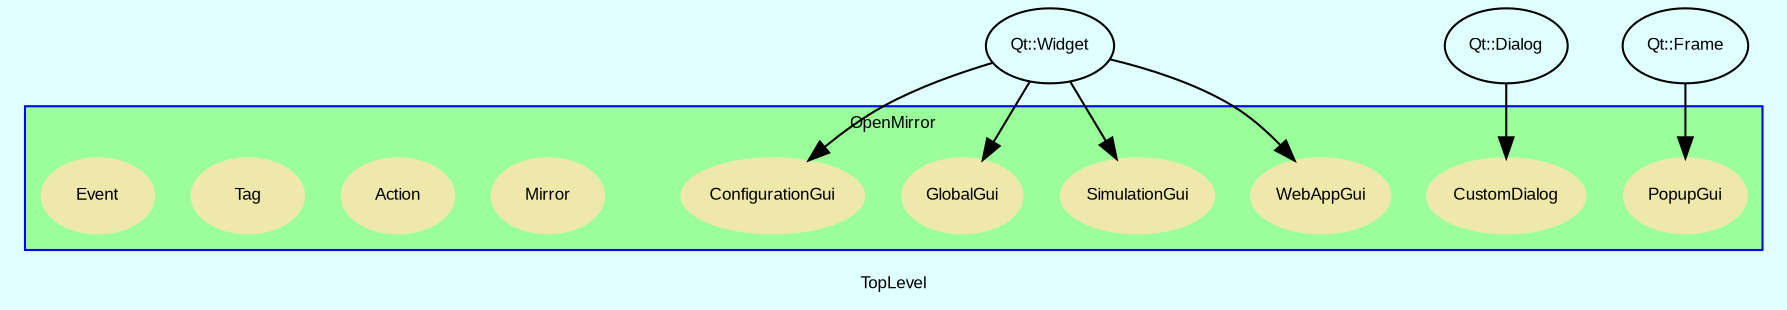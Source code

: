 digraph TopLevel {
    label = "TopLevel"
    compound = true
    fontname = Arial
    fontsize = 8
    bgcolor = lightcyan1
    node [
        color = black,
        fontname = Arial,
        fontsize = 8
    ]

    Qt__Widget [
        URL = "classes/Qt/Widget.html",
        label = "Qt::Widget"
    ]

    Qt__Widget -> OpenMirror__SimulationGui [

    ]

    Qt__Widget -> OpenMirror__GlobalGui [

    ]

    Qt__Dialog [
        URL = "classes/Qt/Dialog.html",
        label = "Qt::Dialog"
    ]

    Qt__Dialog -> OpenMirror__CustomDialog [

    ]

    Qt__Frame [
        URL = "classes/Qt/Frame.html",
        label = "Qt::Frame"
    ]

    Qt__Frame -> OpenMirror__PopupGui [

    ]

    Qt__Widget -> OpenMirror__ConfigurationGui [

    ]

    Qt__Widget -> OpenMirror__WebAppGui [

    ]

    subgraph cluster_OpenMirror {
        label = "OpenMirror"
        fillcolor = palegreen1
        URL = "classes/OpenMirror.html"
        color = blue
        fontname = Arial
        style = filled
        OpenMirror [
            shape = plaintext,
            height = 0.01,
            width = 0.01,
            label = ""
        ]

        OpenMirror__Mirror [
            fontcolor = black,
            shape = ellipse,
            URL = "classes/OpenMirror/Mirror.html",
            color = palegoldenrod,
            style = filled,
            label = "Mirror"
        ]

        OpenMirror__Action [
            fontcolor = black,
            shape = ellipse,
            URL = "classes/OpenMirror/Action.html",
            color = palegoldenrod,
            style = filled,
            label = "Action"
        ]

        OpenMirror__SimulationGui [
            fontcolor = black,
            shape = ellipse,
            URL = "classes/OpenMirror/SimulationGui.html",
            color = palegoldenrod,
            style = filled,
            label = "SimulationGui"
        ]

        OpenMirror__GlobalGui [
            fontcolor = black,
            shape = ellipse,
            URL = "classes/OpenMirror/GlobalGui.html",
            color = palegoldenrod,
            style = filled,
            label = "GlobalGui"
        ]

        OpenMirror__CustomDialog [
            fontcolor = black,
            shape = ellipse,
            URL = "classes/OpenMirror/CustomDialog.html",
            color = palegoldenrod,
            style = filled,
            label = "CustomDialog"
        ]

        OpenMirror__Tag [
            fontcolor = black,
            shape = ellipse,
            URL = "classes/OpenMirror/Tag.html",
            color = palegoldenrod,
            style = filled,
            label = "Tag"
        ]

        OpenMirror__PopupGui [
            fontcolor = black,
            shape = ellipse,
            URL = "classes/OpenMirror/PopupGui.html",
            color = palegoldenrod,
            style = filled,
            label = "PopupGui"
        ]

        OpenMirror__ConfigurationGui [
            fontcolor = black,
            shape = ellipse,
            URL = "classes/OpenMirror/ConfigurationGui.html",
            color = palegoldenrod,
            style = filled,
            label = "ConfigurationGui"
        ]

        OpenMirror__WebAppGui [
            fontcolor = black,
            shape = ellipse,
            URL = "classes/OpenMirror/WebAppGui.html",
            color = palegoldenrod,
            style = filled,
            label = "WebAppGui"
        ]

        OpenMirror__Event [
            fontcolor = black,
            shape = ellipse,
            URL = "classes/OpenMirror/Event.html",
            color = palegoldenrod,
            style = filled,
            label = "Event"
        ]

    }

}

